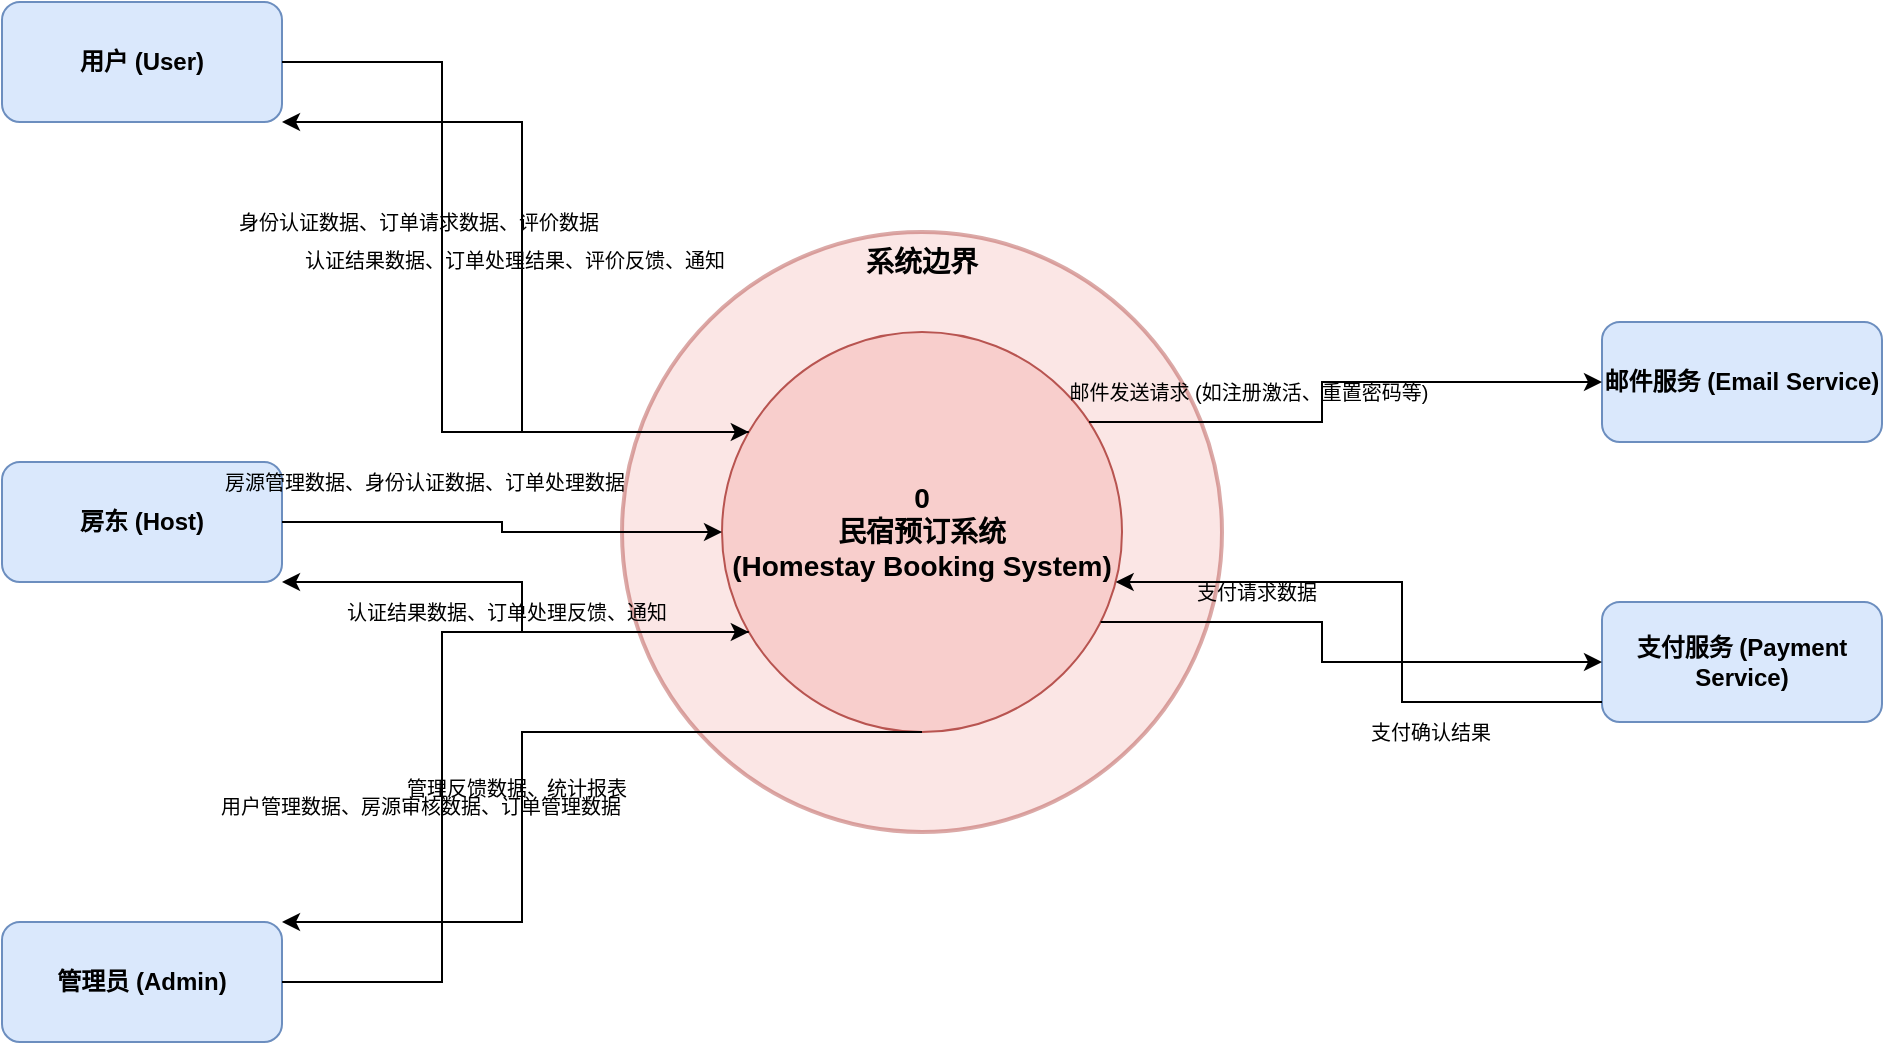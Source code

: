 <mxfile version="26.2.2">
  <diagram id="level0_dfd_v2" name="系统顶层数据流图_v2">
    <mxGraphModel dx="1030" dy="611" grid="1" gridSize="10" guides="1" tooltips="1" connect="1" arrows="1" fold="1" page="1" pageScale="1" pageWidth="1169" pageHeight="827" math="0" shadow="0">
      <root>
        <mxCell id="0" />
        <mxCell id="1" parent="0" />
        <mxCell id="system-boundary" value="系统边界" style="ellipse;whiteSpace=wrap;html=1;aspect=fixed;fontSize=14;fontStyle=1;verticalAlign=top;fillColor=#f8cecc;strokeColor=#b85450;opacity=50;strokeWidth=2;perimeterSpacing=0;" vertex="1" parent="1">
          <mxGeometry x="390" y="195" width="300" height="300" as="geometry" />
        </mxCell>
        <mxCell id="entity-user" value="用户 (User)" style="shape=rectangle;rounded=1;whiteSpace=wrap;html=1;fontSize=12;fontStyle=1;fillColor=#dae8fc;strokeColor=#6c8ebf;" parent="1" vertex="1">
          <mxGeometry x="80" y="80" width="140" height="60" as="geometry" />
        </mxCell>
        <mxCell id="entity-host" value="房东 (Host)" style="shape=rectangle;rounded=1;whiteSpace=wrap;html=1;fontSize=12;fontStyle=1;fillColor=#dae8fc;strokeColor=#6c8ebf;" parent="1" vertex="1">
          <mxGeometry x="80" y="310" width="140" height="60" as="geometry" />
        </mxCell>
        <mxCell id="entity-admin" value="管理员 (Admin)" style="shape=rectangle;rounded=1;whiteSpace=wrap;html=1;fontSize=12;fontStyle=1;fillColor=#dae8fc;strokeColor=#6c8ebf;" parent="1" vertex="1">
          <mxGeometry x="80" y="540" width="140" height="60" as="geometry" />
        </mxCell>
        <mxCell id="entity-email" value="邮件服务 (Email Service)" style="shape=rectangle;rounded=1;whiteSpace=wrap;html=1;fontSize=12;fontStyle=1;fillColor=#dae8fc;strokeColor=#6c8ebf;" parent="1" vertex="1">
          <mxGeometry x="880" y="240" width="140" height="60" as="geometry" />
        </mxCell>
        <mxCell id="entity-payment" value="支付服务 (Payment Service)" style="shape=rectangle;rounded=1;whiteSpace=wrap;html=1;fontSize=12;fontStyle=1;fillColor=#dae8fc;strokeColor=#6c8ebf;" vertex="1" parent="1">
          <mxGeometry x="880" y="380" width="140" height="60" as="geometry" />
        </mxCell>
        <mxCell id="process-system" value="0&#xa;民宿预订系统&#xa;(Homestay Booking System)" style="ellipse;whiteSpace=wrap;html=1;aspect=fixed;fontSize=14;fontStyle=1;verticalAlign=middle;fillColor=#f8cecc;strokeColor=#b85450;" parent="1" vertex="1">
          <mxGeometry x="440" y="245" width="200" height="200" as="geometry" />
        </mxCell>
        <mxCell id="df-user-input-edge" value="" style="edgeStyle=orthogonalEdgeStyle;rounded=0;orthogonalLoop=1;jettySize=auto;html=1;endArrow=classic;endFill=1;" parent="1" source="entity-user" target="process-system" edge="1">
          <mxGeometry relative="1" as="geometry">
            <mxPoint x="230" y="110" as="sourcePoint" />
            <Array as="points">
              <mxPoint x="300" y="110" />
              <mxPoint x="300" y="295" />
            </Array>
          </mxGeometry>
        </mxCell>
        <mxCell id="df-user-input-label" value="身份认证数据、订单请求数据、评价数据" style="edgeLabel;html=1;align=center;verticalAlign=middle;resizable=0;points=[];fontSize=10;labelBackgroundColor=none;" parent="df-user-input-edge" vertex="1" connectable="0">
          <mxGeometry x="-0.25" y="-2" relative="1" as="geometry">
            <mxPoint x="-10" y="3" as="offset" />
          </mxGeometry>
        </mxCell>
        <mxCell id="df-user-output-edge" value="" style="edgeStyle=orthogonalEdgeStyle;rounded=0;orthogonalLoop=1;jettySize=auto;html=1;endArrow=classic;endFill=1;" parent="1" source="process-system" target="entity-user" edge="1">
          <mxGeometry relative="1" as="geometry">
            <mxPoint x="440" y="295" as="sourcePoint" />
            <Array as="points">
              <mxPoint x="340" y="295" />
              <mxPoint x="340" y="140" />
            </Array>
          </mxGeometry>
        </mxCell>
        <mxCell id="df-user-output-label" value="认证结果数据、订单处理结果、评价反馈、通知" style="edgeLabel;html=1;align=center;verticalAlign=middle;resizable=0;points=[];fontSize=10;labelBackgroundColor=none;" parent="df-user-output-edge" vertex="1" connectable="0">
          <mxGeometry x="-0.05" y="-1" relative="1" as="geometry">
            <mxPoint x="-5" y="-15" as="offset" />
          </mxGeometry>
        </mxCell>
        <mxCell id="df-host-input-edge" value="" style="edgeStyle=orthogonalEdgeStyle;rounded=0;orthogonalLoop=1;jettySize=auto;html=1;endArrow=classic;endFill=1;" parent="1" source="entity-host" target="process-system" edge="1">
          <mxGeometry relative="1" as="geometry">
            <mxPoint x="230" y="340" as="sourcePoint" />
          </mxGeometry>
        </mxCell>
        <mxCell id="df-host-input-label" value="房源管理数据、身份认证数据、订单处理数据" style="edgeLabel;html=1;align=center;verticalAlign=middle;resizable=0;points=[];fontSize=10;labelBackgroundColor=none;" parent="df-host-input-edge" vertex="1" connectable="0">
          <mxGeometry x="-0.5" y="-2" relative="1" as="geometry">
            <mxPoint x="14" y="-22" as="offset" />
          </mxGeometry>
        </mxCell>
        <mxCell id="df-host-output-edge" value="" style="edgeStyle=orthogonalEdgeStyle;rounded=0;orthogonalLoop=1;jettySize=auto;html=1;endArrow=classic;endFill=1;" parent="1" source="process-system" target="entity-host" edge="1">
          <mxGeometry relative="1" as="geometry">
            <mxPoint x="440" y="395" as="sourcePoint" />
            <Array as="points">
              <mxPoint x="340" y="395" />
              <mxPoint x="340" y="370" />
            </Array>
          </mxGeometry>
        </mxCell>
        <mxCell id="df-host-output-label" value="认证结果数据、订单处理反馈、通知" style="edgeLabel;html=1;align=center;verticalAlign=middle;resizable=0;points=[];fontSize=10;labelBackgroundColor=none;" parent="df-host-output-edge" vertex="1" connectable="0">
          <mxGeometry x="0.1" relative="1" as="geometry">
            <mxPoint x="-5" y="15" as="offset" />
          </mxGeometry>
        </mxCell>
        <mxCell id="df-admin-input-edge" value="" style="edgeStyle=orthogonalEdgeStyle;rounded=0;orthogonalLoop=1;jettySize=auto;html=1;endArrow=classic;endFill=1;" parent="1" source="entity-admin" target="process-system" edge="1">
          <mxGeometry relative="1" as="geometry">
            <mxPoint x="230" y="570" as="sourcePoint" />
            <Array as="points">
              <mxPoint x="300" y="570" />
              <mxPoint x="300" y="395" />
            </Array>
          </mxGeometry>
        </mxCell>
        <mxCell id="df-admin-input-label" value="用户管理数据、房源审核数据、订单管理数据" style="edgeLabel;html=1;align=center;verticalAlign=middle;resizable=0;points=[];fontSize=10;labelBackgroundColor=none;" parent="df-admin-input-edge" vertex="1" connectable="0">
          <mxGeometry x="-0.25" y="1" relative="1" as="geometry">
            <mxPoint x="-10" y="-15" as="offset" />
          </mxGeometry>
        </mxCell>
        <mxCell id="df-admin-output-edge" value="" style="edgeStyle=orthogonalEdgeStyle;rounded=0;orthogonalLoop=1;jettySize=auto;html=1;endArrow=classic;endFill=1;" parent="1" source="process-system" target="entity-admin" edge="1">
          <mxGeometry relative="1" as="geometry">
            <mxPoint x="440" y="445" as="sourcePoint" />
            <Array as="points">
              <mxPoint x="340" y="445" />
              <mxPoint x="340" y="540" />
            </Array>
          </mxGeometry>
        </mxCell>
        <mxCell id="df-admin-output-label" value="管理反馈数据、统计报表" style="edgeLabel;html=1;align=center;verticalAlign=middle;resizable=0;points=[];fontSize=10;labelBackgroundColor=none;" parent="df-admin-output-edge" vertex="1" connectable="0">
          <mxGeometry x="0.05" y="2" relative="1" as="geometry">
            <mxPoint x="-5" y="10" as="offset" />
          </mxGeometry>
        </mxCell>
        <mxCell id="df-email-output-edge" value="" style="edgeStyle=orthogonalEdgeStyle;rounded=0;orthogonalLoop=1;jettySize=auto;html=1;endArrow=classic;endFill=1;" parent="1" source="process-system" target="entity-email" edge="1">
          <mxGeometry relative="1" as="geometry">
            <mxPoint x="640" y="340" as="sourcePoint" />
            <Array as="points">
              <mxPoint x="740" y="290" />
              <mxPoint x="740" y="270" />
            </Array>
          </mxGeometry>
        </mxCell>
        <mxCell id="df-email-output-label" value="邮件发送请求 (如注册激活、重置密码等)" style="edgeLabel;html=1;align=center;verticalAlign=middle;resizable=0;points=[];fontSize=10;labelBackgroundColor=none;" parent="df-email-output-edge" vertex="1" connectable="0">
          <mxGeometry x="-0.5" y="-1" relative="1" as="geometry">
            <mxPoint x="10" y="-16" as="offset" />
          </mxGeometry>
        </mxCell>
        <mxCell id="df-payment-output-edge" value="" style="edgeStyle=orthogonalEdgeStyle;rounded=0;orthogonalLoop=1;jettySize=auto;html=1;endArrow=classic;endFill=1;" edge="1" parent="1" source="process-system" target="entity-payment">
          <mxGeometry relative="1" as="geometry">
            <mxPoint x="640" y="400" as="sourcePoint" />
            <Array as="points">
              <mxPoint x="740" y="390" />
              <mxPoint x="740" y="410" />
            </Array>
          </mxGeometry>
        </mxCell>
        <mxCell id="df-payment-output-label" value="支付请求数据" style="edgeLabel;html=1;align=center;verticalAlign=middle;resizable=0;points=[];fontSize=10;labelBackgroundColor=none;" vertex="1" connectable="0" parent="df-payment-output-edge">
          <mxGeometry x="-0.5" y="-1" relative="1" as="geometry">
            <mxPoint x="10" y="-16" as="offset" />
          </mxGeometry>
        </mxCell>
        <mxCell id="df-payment-input-edge" value="" style="edgeStyle=orthogonalEdgeStyle;rounded=0;orthogonalLoop=1;jettySize=auto;html=1;endArrow=classic;endFill=1;" edge="1" parent="1" source="entity-payment" target="process-system">
          <mxGeometry relative="1" as="geometry">
            <mxPoint x="880" y="430" as="sourcePoint" />
            <Array as="points">
              <mxPoint x="780" y="430" />
              <mxPoint x="780" y="370" />
            </Array>
          </mxGeometry>
        </mxCell>
        <mxCell id="df-payment-input-label" value="支付确认结果" style="edgeLabel;html=1;align=center;verticalAlign=middle;resizable=0;points=[];fontSize=10;labelBackgroundColor=none;" vertex="1" connectable="0" parent="df-payment-input-edge">
          <mxGeometry x="-0.5" y="-1" relative="1" as="geometry">
            <mxPoint x="-10" y="16" as="offset" />
          </mxGeometry>
        </mxCell>
      </root>
    </mxGraphModel>
  </diagram>
</mxfile>

